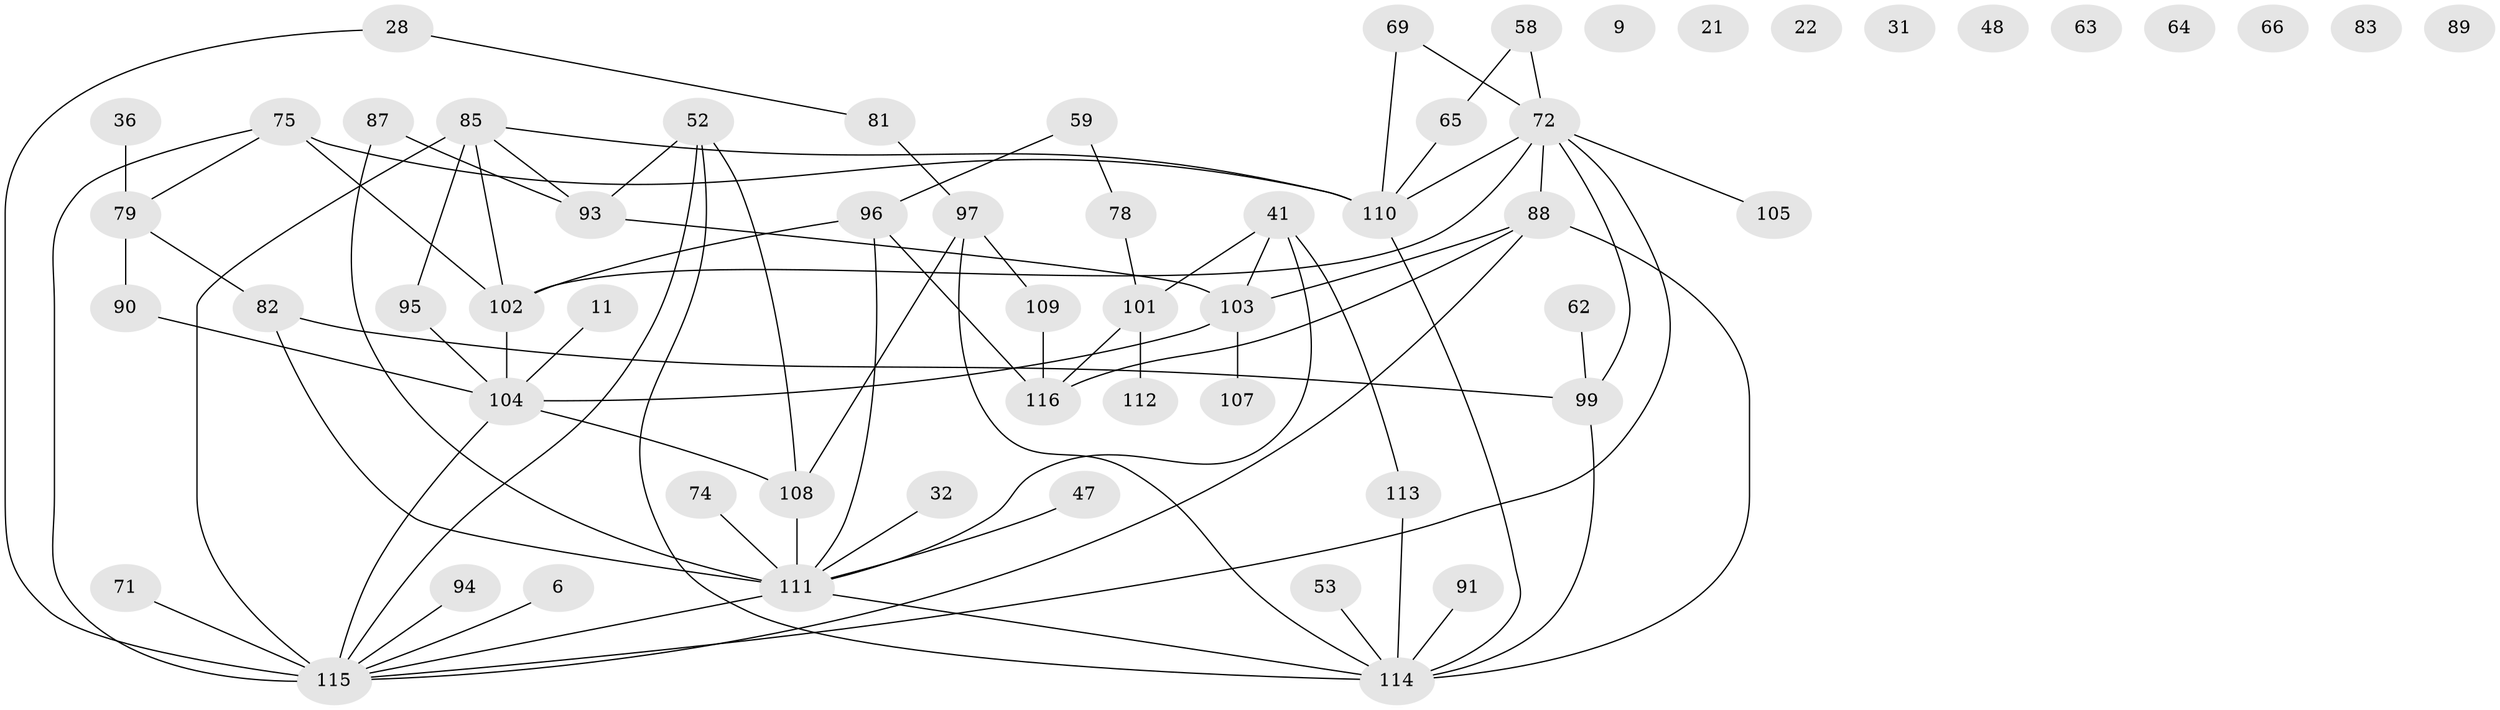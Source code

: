 // original degree distribution, {3: 0.25, 4: 0.16379310344827586, 2: 0.25, 1: 0.15517241379310345, 0: 0.08620689655172414, 8: 0.017241379310344827, 5: 0.0603448275862069, 6: 0.017241379310344827}
// Generated by graph-tools (version 1.1) at 2025/38/03/09/25 04:38:59]
// undirected, 58 vertices, 78 edges
graph export_dot {
graph [start="1"]
  node [color=gray90,style=filled];
  6;
  9;
  11;
  21;
  22;
  28;
  31;
  32;
  36;
  41 [super="+35"];
  47;
  48;
  52;
  53;
  58;
  59;
  62;
  63;
  64;
  65;
  66;
  69;
  71;
  72 [super="+1+61"];
  74 [super="+12"];
  75 [super="+56+51"];
  78;
  79;
  81;
  82 [super="+42"];
  83;
  85 [super="+55+80+67"];
  87;
  88 [super="+23+38"];
  89;
  90;
  91;
  93 [super="+7"];
  94;
  95;
  96;
  97 [super="+43+77"];
  99 [super="+73"];
  101;
  102 [super="+33"];
  103 [super="+76+98"];
  104 [super="+40+60"];
  105 [super="+8"];
  107;
  108 [super="+84"];
  109 [super="+92"];
  110 [super="+44"];
  111 [super="+3+70"];
  112 [super="+25"];
  113;
  114 [super="+30+5+39+86+100"];
  115 [super="+2+68+29+19+106"];
  116;
  6 -- 115;
  11 -- 104;
  28 -- 81;
  28 -- 115;
  32 -- 111;
  36 -- 79;
  41 -- 101;
  41 -- 113;
  41 -- 103;
  41 -- 111;
  47 -- 111;
  52 -- 108;
  52 -- 115;
  52 -- 93;
  52 -- 114;
  53 -- 114;
  58 -- 65;
  58 -- 72;
  59 -- 78;
  59 -- 96;
  62 -- 99;
  65 -- 110;
  69 -- 72;
  69 -- 110;
  71 -- 115;
  72 -- 88 [weight=2];
  72 -- 102;
  72 -- 115 [weight=2];
  72 -- 99 [weight=2];
  72 -- 110;
  72 -- 105;
  74 -- 111;
  75 -- 115;
  75 -- 102;
  75 -- 110 [weight=2];
  75 -- 79;
  78 -- 101;
  79 -- 82;
  79 -- 90;
  81 -- 97;
  82 -- 99 [weight=2];
  82 -- 111;
  85 -- 115 [weight=4];
  85 -- 110 [weight=2];
  85 -- 95;
  85 -- 102;
  85 -- 93;
  87 -- 93;
  87 -- 111;
  88 -- 116;
  88 -- 115;
  88 -- 114;
  88 -- 103;
  90 -- 104;
  91 -- 114;
  93 -- 103;
  94 -- 115;
  95 -- 104;
  96 -- 116;
  96 -- 102;
  96 -- 111;
  97 -- 109;
  97 -- 114;
  97 -- 108;
  99 -- 114;
  101 -- 112;
  101 -- 116;
  102 -- 104;
  103 -- 104;
  103 -- 107;
  104 -- 108;
  104 -- 115 [weight=3];
  108 -- 111;
  109 -- 116;
  110 -- 114 [weight=2];
  111 -- 115 [weight=3];
  111 -- 114 [weight=2];
  113 -- 114;
}
